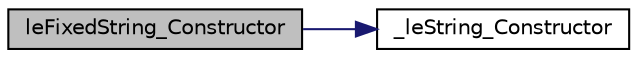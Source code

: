 digraph "leFixedString_Constructor"
{
 // LATEX_PDF_SIZE
  edge [fontname="Helvetica",fontsize="10",labelfontname="Helvetica",labelfontsize="10"];
  node [fontname="Helvetica",fontsize="10",shape=record];
  rankdir="LR";
  Node1 [label="leFixedString_Constructor",height=0.2,width=0.4,color="black", fillcolor="grey75", style="filled", fontcolor="black",tooltip=" "];
  Node1 -> Node2 [color="midnightblue",fontsize="10",style="solid",fontname="Helvetica"];
  Node2 [label="_leString_Constructor",height=0.2,width=0.4,color="black", fillcolor="white", style="filled",URL="$legato__fixedstring_8c.html#acf31b8ac686f6c10e857cd2a39922b73",tooltip=" "];
}
